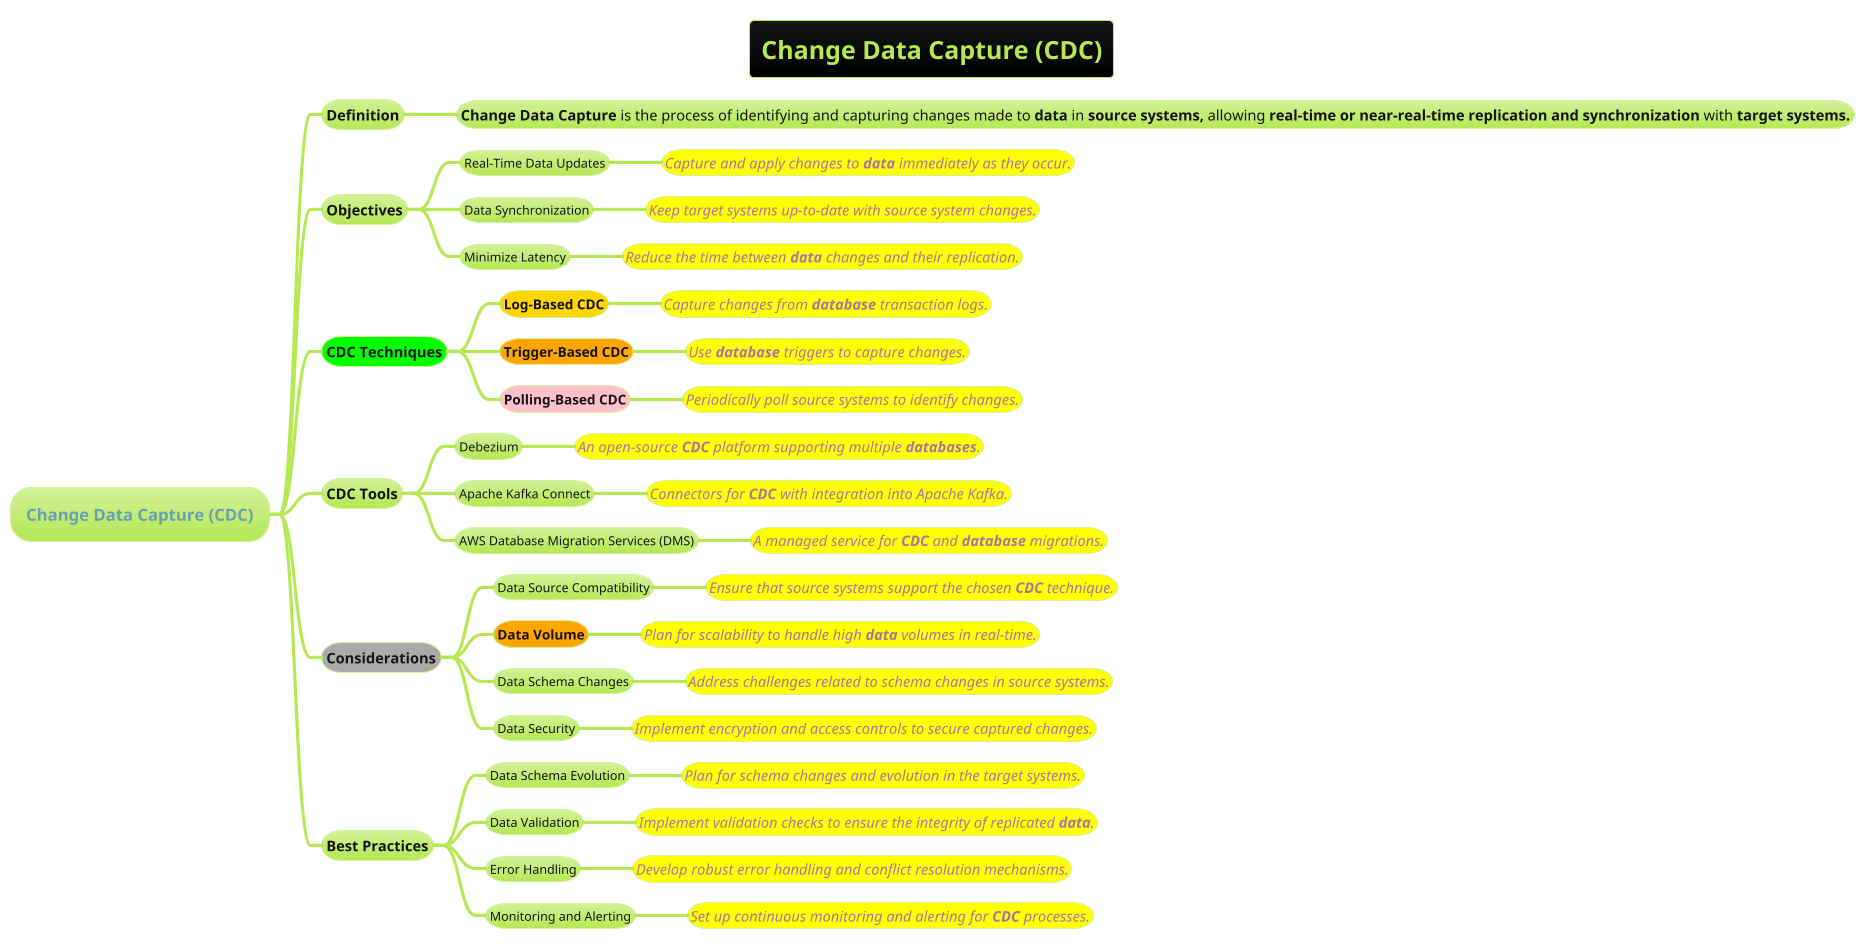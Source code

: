 @startmindmap
title =Change Data Capture (CDC)
!theme hacker

* Change Data Capture (CDC)
** Definition
*** <size:14>**Change Data Capture** is the process of identifying and capturing changes made to **data** in **source systems,** allowing **real-time or near-real-time replication and synchronization** with **target systems.**

** Objectives
*** Real-Time Data Updates
****[#yellow] ====<size:14>Capture and apply changes to **data** immediately as they occur.
*** Data Synchronization
****[#yellow] ====<size:14>Keep target systems up-to-date with source system changes.
*** Minimize Latency
****[#yellow] ====<size:14>Reduce the time between **data** changes and their replication.

**[#lime] CDC Techniques
***[#gold] ===Log-Based CDC
****[#yellow] ====<size:14>Capture changes from **database** transaction logs.
***[#orange] ===Trigger-Based CDC
****[#yellow] ====<size:14>Use **database** triggers to capture changes.
***[#pink] ===Polling-Based CDC
****[#yellow] ====<size:14>Periodically poll source systems to identify changes.

** CDC Tools
*** Debezium
****[#yellow] ====<size:14>An open-source **CDC** platform supporting multiple **databases**.
*** Apache Kafka Connect
****[#yellow] ====<size:14>Connectors for **CDC** with integration into Apache Kafka.
*** AWS Database Migration Services (DMS)
****[#yellow] ====<size:14>A managed service for **CDC** and **database** migrations.

**[#a] Considerations
*** Data Source Compatibility
****[#yellow] ====<size:14>Ensure that source systems support the chosen **CDC** technique.
***[#orange] ===Data Volume
****[#yellow] ====<size:14>Plan for scalability to handle high **data** volumes in real-time.
*** Data Schema Changes
****[#yellow] ====<size:14>Address challenges related to schema changes in source systems.

*** Data Security
****[#yellow] ====<size:14>Implement encryption and access controls to secure captured changes.

** Best Practices
*** Data Schema Evolution
****[#yellow] ====<size:14>Plan for schema changes and evolution in the target systems.
*** Data Validation
****[#yellow] ====<size:14>Implement validation checks to ensure the integrity of replicated **data**.
*** Error Handling
****[#yellow] ====<size:14>Develop robust error handling and conflict resolution mechanisms.
*** Monitoring and Alerting
****[#yellow] ====<size:14>Set up continuous monitoring and alerting for **CDC** processes.

@endmindmap
